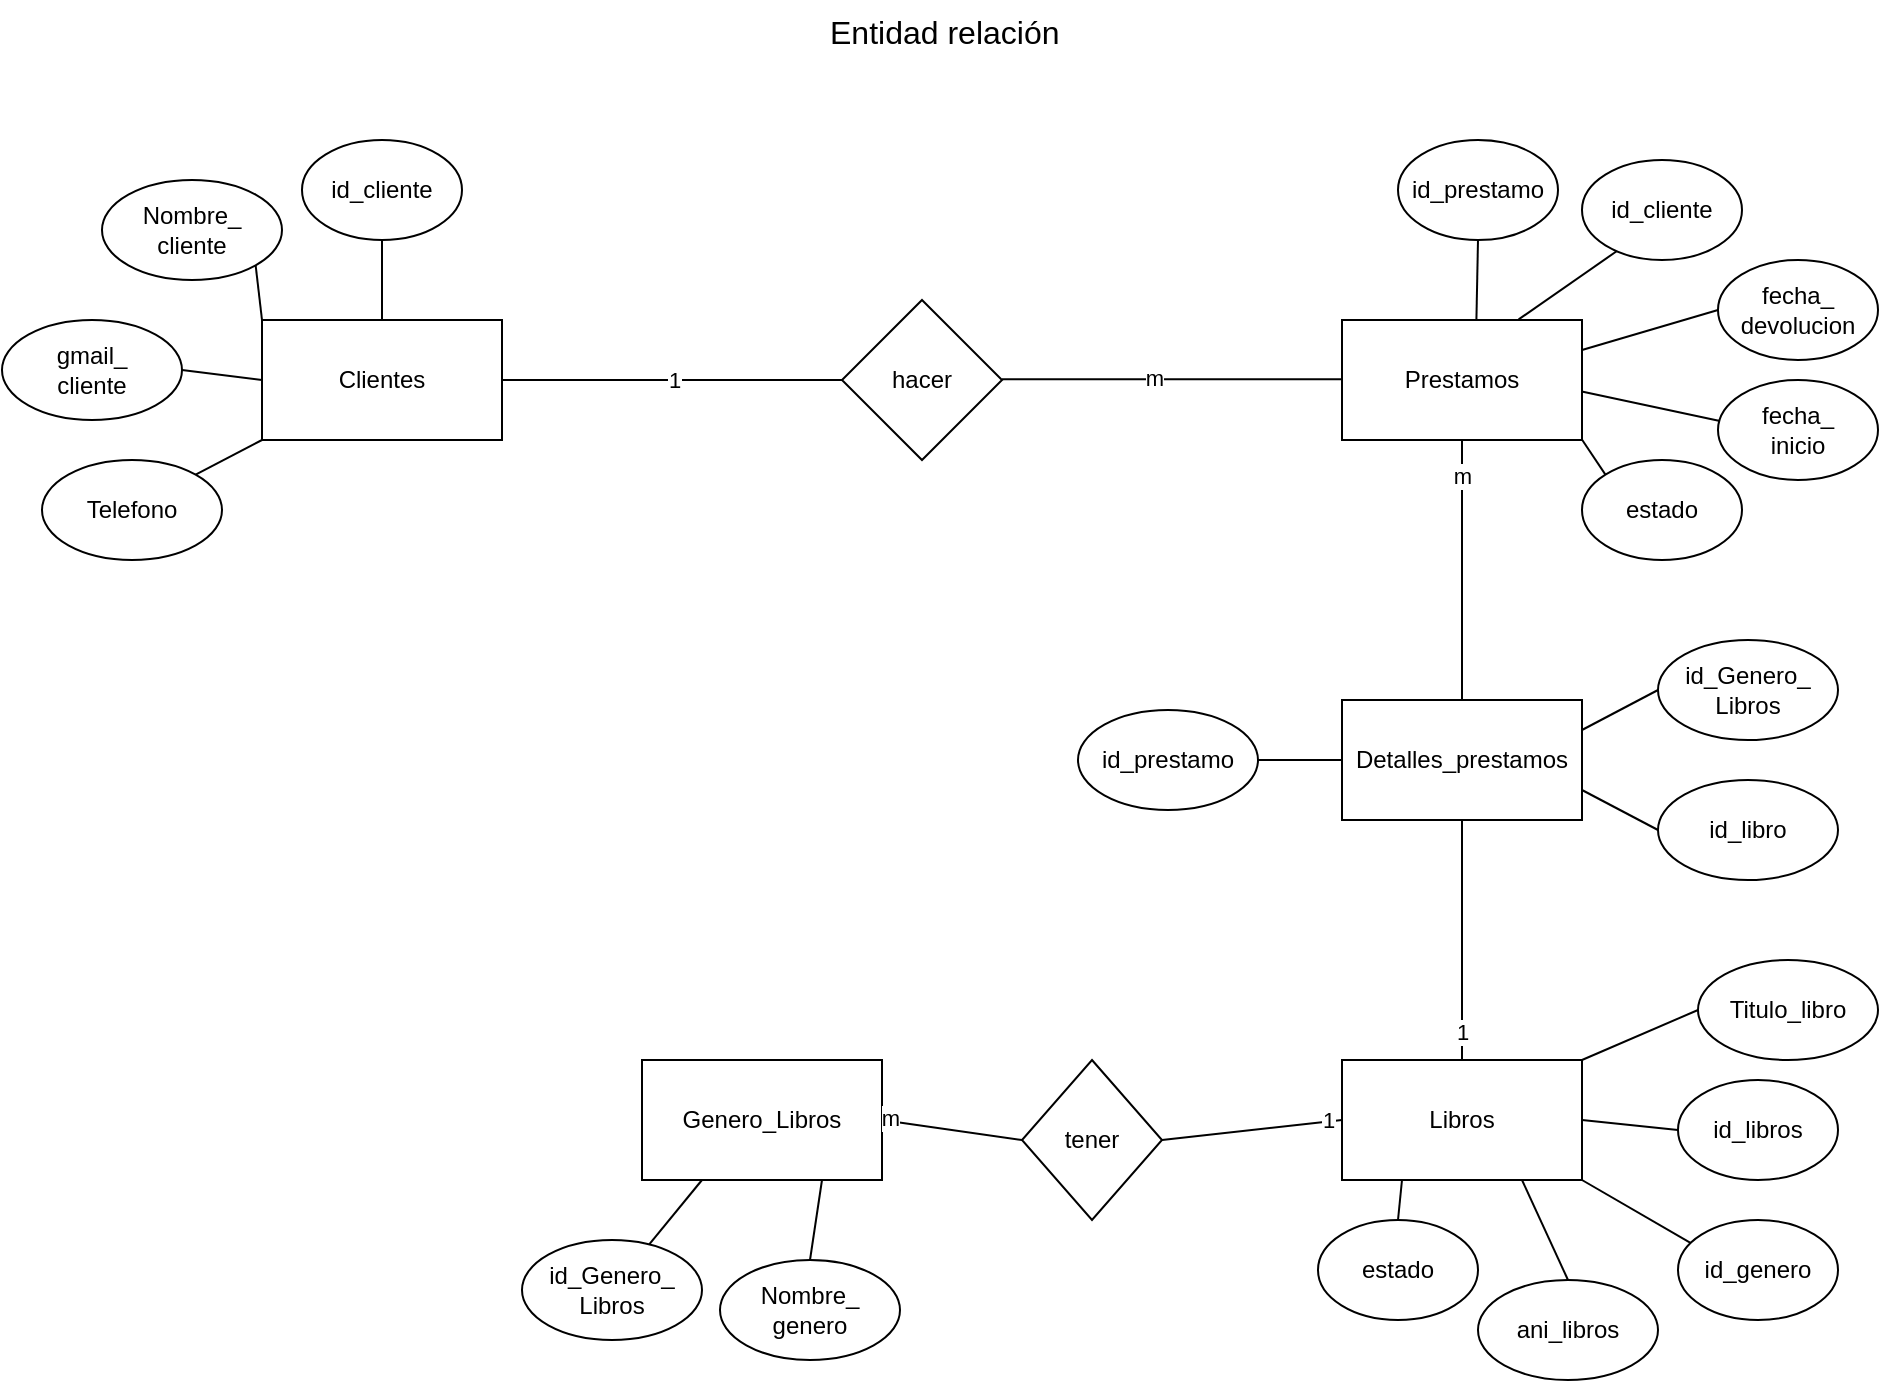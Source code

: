 <mxfile version="23.1.7" type="device">
  <diagram name="Página-1" id="WVZ4gG1SQ5Lka0zeEVl6">
    <mxGraphModel dx="1865" dy="680" grid="1" gridSize="10" guides="1" tooltips="1" connect="1" arrows="1" fold="1" page="1" pageScale="1" pageWidth="827" pageHeight="1169" math="0" shadow="0">
      <root>
        <mxCell id="0" />
        <mxCell id="1" parent="0" />
        <mxCell id="6V8urmeIRhS0I9QnA9Pa-1" value="Entidad relación" style="text;whiteSpace=wrap;fontSize=16;" parent="1" vertex="1">
          <mxGeometry x="352" y="80" width="124" height="20" as="geometry" />
        </mxCell>
        <mxCell id="6V8urmeIRhS0I9QnA9Pa-3" value="Genero_Libros" style="rounded=0;whiteSpace=wrap;html=1;" parent="1" vertex="1">
          <mxGeometry x="260" y="610" width="120" height="60" as="geometry" />
        </mxCell>
        <mxCell id="6V8urmeIRhS0I9QnA9Pa-4" value="Clientes" style="rounded=0;whiteSpace=wrap;html=1;" parent="1" vertex="1">
          <mxGeometry x="70" y="240" width="120" height="60" as="geometry" />
        </mxCell>
        <mxCell id="6V8urmeIRhS0I9QnA9Pa-5" value="Libros" style="rounded=0;whiteSpace=wrap;html=1;" parent="1" vertex="1">
          <mxGeometry x="610" y="610" width="120" height="60" as="geometry" />
        </mxCell>
        <mxCell id="6V8urmeIRhS0I9QnA9Pa-6" value="Prestamos" style="rounded=0;whiteSpace=wrap;html=1;" parent="1" vertex="1">
          <mxGeometry x="610" y="240" width="120" height="60" as="geometry" />
        </mxCell>
        <mxCell id="6V8urmeIRhS0I9QnA9Pa-7" value="Detalles_prestamos" style="rounded=0;whiteSpace=wrap;html=1;" parent="1" vertex="1">
          <mxGeometry x="610" y="430" width="120" height="60" as="geometry" />
        </mxCell>
        <mxCell id="6V8urmeIRhS0I9QnA9Pa-11" value="id_cliente" style="ellipse;whiteSpace=wrap;html=1;" parent="1" vertex="1">
          <mxGeometry x="90" y="150" width="80" height="50" as="geometry" />
        </mxCell>
        <mxCell id="6V8urmeIRhS0I9QnA9Pa-12" value="id_prestamo" style="ellipse;whiteSpace=wrap;html=1;" parent="1" vertex="1">
          <mxGeometry x="638" y="150" width="80" height="50" as="geometry" />
        </mxCell>
        <mxCell id="6V8urmeIRhS0I9QnA9Pa-13" value="id_libros" style="ellipse;whiteSpace=wrap;html=1;" parent="1" vertex="1">
          <mxGeometry x="778" y="620" width="80" height="50" as="geometry" />
        </mxCell>
        <mxCell id="6V8urmeIRhS0I9QnA9Pa-14" value="id_Genero_&lt;br&gt;Libros" style="ellipse;whiteSpace=wrap;html=1;" parent="1" vertex="1">
          <mxGeometry x="200" y="700" width="90" height="50" as="geometry" />
        </mxCell>
        <mxCell id="6V8urmeIRhS0I9QnA9Pa-16" value="Nombre_&lt;br&gt;cliente" style="ellipse;whiteSpace=wrap;html=1;" parent="1" vertex="1">
          <mxGeometry x="-10" y="170" width="90" height="50" as="geometry" />
        </mxCell>
        <mxCell id="6V8urmeIRhS0I9QnA9Pa-17" value="Telefono" style="ellipse;whiteSpace=wrap;html=1;" parent="1" vertex="1">
          <mxGeometry x="-40" y="310" width="90" height="50" as="geometry" />
        </mxCell>
        <mxCell id="6V8urmeIRhS0I9QnA9Pa-18" value="gmail_&lt;br&gt;cliente" style="ellipse;whiteSpace=wrap;html=1;" parent="1" vertex="1">
          <mxGeometry x="-60" y="240" width="90" height="50" as="geometry" />
        </mxCell>
        <mxCell id="6V8urmeIRhS0I9QnA9Pa-19" value="id_Genero_&lt;br&gt;Libros" style="ellipse;whiteSpace=wrap;html=1;" parent="1" vertex="1">
          <mxGeometry x="768" y="400" width="90" height="50" as="geometry" />
        </mxCell>
        <mxCell id="6V8urmeIRhS0I9QnA9Pa-20" value="Titulo_libro" style="ellipse;whiteSpace=wrap;html=1;" parent="1" vertex="1">
          <mxGeometry x="788" y="560" width="90" height="50" as="geometry" />
        </mxCell>
        <mxCell id="6V8urmeIRhS0I9QnA9Pa-21" value="ani_libros" style="ellipse;whiteSpace=wrap;html=1;" parent="1" vertex="1">
          <mxGeometry x="678" y="720" width="90" height="50" as="geometry" />
        </mxCell>
        <mxCell id="6V8urmeIRhS0I9QnA9Pa-22" value="Nombre_&lt;br&gt;genero" style="ellipse;whiteSpace=wrap;html=1;" parent="1" vertex="1">
          <mxGeometry x="299" y="710" width="90" height="50" as="geometry" />
        </mxCell>
        <mxCell id="6V8urmeIRhS0I9QnA9Pa-23" value="id_genero" style="ellipse;whiteSpace=wrap;html=1;" parent="1" vertex="1">
          <mxGeometry x="778" y="690" width="80" height="50" as="geometry" />
        </mxCell>
        <mxCell id="6V8urmeIRhS0I9QnA9Pa-24" value="estado" style="ellipse;whiteSpace=wrap;html=1;" parent="1" vertex="1">
          <mxGeometry x="598" y="690" width="80" height="50" as="geometry" />
        </mxCell>
        <mxCell id="6V8urmeIRhS0I9QnA9Pa-25" value="estado" style="ellipse;whiteSpace=wrap;html=1;" parent="1" vertex="1">
          <mxGeometry x="730" y="310" width="80" height="50" as="geometry" />
        </mxCell>
        <mxCell id="6V8urmeIRhS0I9QnA9Pa-26" value="fecha_&lt;br&gt;inicio" style="ellipse;whiteSpace=wrap;html=1;" parent="1" vertex="1">
          <mxGeometry x="798" y="270" width="80" height="50" as="geometry" />
        </mxCell>
        <mxCell id="6V8urmeIRhS0I9QnA9Pa-27" value="fecha_&lt;br&gt;devolucion" style="ellipse;whiteSpace=wrap;html=1;" parent="1" vertex="1">
          <mxGeometry x="798" y="210" width="80" height="50" as="geometry" />
        </mxCell>
        <mxCell id="6V8urmeIRhS0I9QnA9Pa-28" value="id_cliente" style="ellipse;whiteSpace=wrap;html=1;" parent="1" vertex="1">
          <mxGeometry x="730" y="160" width="80" height="50" as="geometry" />
        </mxCell>
        <mxCell id="6V8urmeIRhS0I9QnA9Pa-29" value="id_libro" style="ellipse;whiteSpace=wrap;html=1;" parent="1" vertex="1">
          <mxGeometry x="768" y="470" width="90" height="50" as="geometry" />
        </mxCell>
        <mxCell id="6V8urmeIRhS0I9QnA9Pa-30" value="id_prestamo" style="ellipse;whiteSpace=wrap;html=1;" parent="1" vertex="1">
          <mxGeometry x="478" y="435" width="90" height="50" as="geometry" />
        </mxCell>
        <mxCell id="6V8urmeIRhS0I9QnA9Pa-31" value="hacer" style="rhombus;whiteSpace=wrap;html=1;" parent="1" vertex="1">
          <mxGeometry x="360" y="230" width="80" height="80" as="geometry" />
        </mxCell>
        <mxCell id="6V8urmeIRhS0I9QnA9Pa-32" value="" style="endArrow=none;html=1;rounded=0;entryX=1;entryY=0.5;entryDx=0;entryDy=0;exitX=0;exitY=0.5;exitDx=0;exitDy=0;" parent="1" source="6V8urmeIRhS0I9QnA9Pa-31" target="6V8urmeIRhS0I9QnA9Pa-4" edge="1">
          <mxGeometry width="50" height="50" relative="1" as="geometry">
            <mxPoint x="90" y="360" as="sourcePoint" />
            <mxPoint x="140" y="310" as="targetPoint" />
          </mxGeometry>
        </mxCell>
        <mxCell id="6V8urmeIRhS0I9QnA9Pa-34" value="1" style="edgeLabel;html=1;align=center;verticalAlign=middle;resizable=0;points=[];" parent="6V8urmeIRhS0I9QnA9Pa-32" connectable="0" vertex="1">
          <mxGeometry x="-0.01" relative="1" as="geometry">
            <mxPoint as="offset" />
          </mxGeometry>
        </mxCell>
        <mxCell id="6V8urmeIRhS0I9QnA9Pa-33" value="" style="endArrow=none;html=1;rounded=0;entryX=1;entryY=0.5;entryDx=0;entryDy=0;exitX=0;exitY=0.5;exitDx=0;exitDy=0;" parent="1" edge="1">
          <mxGeometry width="50" height="50" relative="1" as="geometry">
            <mxPoint x="610" y="269.57" as="sourcePoint" />
            <mxPoint x="440" y="269.57" as="targetPoint" />
          </mxGeometry>
        </mxCell>
        <mxCell id="6V8urmeIRhS0I9QnA9Pa-35" value="m" style="edgeLabel;html=1;align=center;verticalAlign=middle;resizable=0;points=[];" parent="6V8urmeIRhS0I9QnA9Pa-33" connectable="0" vertex="1">
          <mxGeometry x="0.108" y="-1" relative="1" as="geometry">
            <mxPoint as="offset" />
          </mxGeometry>
        </mxCell>
        <mxCell id="6V8urmeIRhS0I9QnA9Pa-36" value="" style="endArrow=none;html=1;rounded=0;entryX=0.5;entryY=1;entryDx=0;entryDy=0;exitX=0.56;exitY=0.005;exitDx=0;exitDy=0;exitPerimeter=0;" parent="1" source="6V8urmeIRhS0I9QnA9Pa-6" target="6V8urmeIRhS0I9QnA9Pa-12" edge="1">
          <mxGeometry width="50" height="50" relative="1" as="geometry">
            <mxPoint x="460" y="370" as="sourcePoint" />
            <mxPoint x="510" y="320" as="targetPoint" />
          </mxGeometry>
        </mxCell>
        <mxCell id="6V8urmeIRhS0I9QnA9Pa-37" value="" style="endArrow=none;html=1;rounded=0;entryX=0.214;entryY=0.915;entryDx=0;entryDy=0;entryPerimeter=0;exitX=0.736;exitY=-0.005;exitDx=0;exitDy=0;exitPerimeter=0;" parent="1" source="6V8urmeIRhS0I9QnA9Pa-6" target="6V8urmeIRhS0I9QnA9Pa-28" edge="1">
          <mxGeometry width="50" height="50" relative="1" as="geometry">
            <mxPoint x="690" y="240" as="sourcePoint" />
            <mxPoint x="740" y="190" as="targetPoint" />
          </mxGeometry>
        </mxCell>
        <mxCell id="6V8urmeIRhS0I9QnA9Pa-38" value="" style="endArrow=none;html=1;rounded=0;entryX=0;entryY=0.5;entryDx=0;entryDy=0;exitX=1;exitY=0.25;exitDx=0;exitDy=0;" parent="1" source="6V8urmeIRhS0I9QnA9Pa-6" target="6V8urmeIRhS0I9QnA9Pa-27" edge="1">
          <mxGeometry width="50" height="50" relative="1" as="geometry">
            <mxPoint x="740" y="290" as="sourcePoint" />
            <mxPoint x="790" y="240" as="targetPoint" />
          </mxGeometry>
        </mxCell>
        <mxCell id="6V8urmeIRhS0I9QnA9Pa-39" value="" style="endArrow=none;html=1;rounded=0;entryX=0.012;entryY=0.41;entryDx=0;entryDy=0;entryPerimeter=0;exitX=0.999;exitY=0.596;exitDx=0;exitDy=0;exitPerimeter=0;" parent="1" source="6V8urmeIRhS0I9QnA9Pa-6" target="6V8urmeIRhS0I9QnA9Pa-26" edge="1">
          <mxGeometry width="50" height="50" relative="1" as="geometry">
            <mxPoint x="760" y="310" as="sourcePoint" />
            <mxPoint x="810" y="260" as="targetPoint" />
          </mxGeometry>
        </mxCell>
        <mxCell id="6V8urmeIRhS0I9QnA9Pa-40" value="" style="endArrow=none;html=1;rounded=0;entryX=0.999;entryY=0.994;entryDx=0;entryDy=0;entryPerimeter=0;exitX=0;exitY=0;exitDx=0;exitDy=0;" parent="1" source="6V8urmeIRhS0I9QnA9Pa-25" target="6V8urmeIRhS0I9QnA9Pa-6" edge="1">
          <mxGeometry width="50" height="50" relative="1" as="geometry">
            <mxPoint x="710" y="350" as="sourcePoint" />
            <mxPoint x="760" y="300" as="targetPoint" />
          </mxGeometry>
        </mxCell>
        <mxCell id="6V8urmeIRhS0I9QnA9Pa-41" value="" style="endArrow=none;html=1;rounded=0;entryX=1;entryY=1;entryDx=0;entryDy=0;" parent="1" target="6V8urmeIRhS0I9QnA9Pa-16" edge="1">
          <mxGeometry width="50" height="50" relative="1" as="geometry">
            <mxPoint x="70" y="240" as="sourcePoint" />
            <mxPoint x="50" y="230" as="targetPoint" />
          </mxGeometry>
        </mxCell>
        <mxCell id="6V8urmeIRhS0I9QnA9Pa-42" value="" style="endArrow=none;html=1;rounded=0;entryX=0;entryY=0.5;entryDx=0;entryDy=0;exitX=1;exitY=0.5;exitDx=0;exitDy=0;" parent="1" source="6V8urmeIRhS0I9QnA9Pa-18" target="6V8urmeIRhS0I9QnA9Pa-4" edge="1">
          <mxGeometry width="50" height="50" relative="1" as="geometry">
            <mxPoint y="300" as="sourcePoint" />
            <mxPoint x="50" y="250" as="targetPoint" />
          </mxGeometry>
        </mxCell>
        <mxCell id="6V8urmeIRhS0I9QnA9Pa-43" value="" style="endArrow=none;html=1;rounded=0;entryX=0;entryY=1;entryDx=0;entryDy=0;exitX=1;exitY=0;exitDx=0;exitDy=0;" parent="1" source="6V8urmeIRhS0I9QnA9Pa-17" target="6V8urmeIRhS0I9QnA9Pa-4" edge="1">
          <mxGeometry width="50" height="50" relative="1" as="geometry">
            <mxPoint x="30" y="350" as="sourcePoint" />
            <mxPoint x="80" y="300" as="targetPoint" />
          </mxGeometry>
        </mxCell>
        <mxCell id="6V8urmeIRhS0I9QnA9Pa-44" value="" style="endArrow=none;html=1;rounded=0;entryX=0.5;entryY=1;entryDx=0;entryDy=0;exitX=0.5;exitY=0;exitDx=0;exitDy=0;" parent="1" source="6V8urmeIRhS0I9QnA9Pa-4" target="6V8urmeIRhS0I9QnA9Pa-11" edge="1">
          <mxGeometry width="50" height="50" relative="1" as="geometry">
            <mxPoint x="90" y="260" as="sourcePoint" />
            <mxPoint x="140" y="210" as="targetPoint" />
          </mxGeometry>
        </mxCell>
        <mxCell id="6V8urmeIRhS0I9QnA9Pa-45" value="" style="endArrow=none;html=1;rounded=0;entryX=0.5;entryY=1;entryDx=0;entryDy=0;exitX=0.5;exitY=0;exitDx=0;exitDy=0;" parent="1" source="6V8urmeIRhS0I9QnA9Pa-7" target="6V8urmeIRhS0I9QnA9Pa-6" edge="1">
          <mxGeometry width="50" height="50" relative="1" as="geometry">
            <mxPoint x="600" y="390" as="sourcePoint" />
            <mxPoint x="650" y="340" as="targetPoint" />
          </mxGeometry>
        </mxCell>
        <mxCell id="6V8urmeIRhS0I9QnA9Pa-63" value="m" style="edgeLabel;html=1;align=center;verticalAlign=middle;resizable=0;points=[];" parent="6V8urmeIRhS0I9QnA9Pa-45" connectable="0" vertex="1">
          <mxGeometry x="0.725" relative="1" as="geometry">
            <mxPoint as="offset" />
          </mxGeometry>
        </mxCell>
        <mxCell id="6V8urmeIRhS0I9QnA9Pa-46" value="" style="endArrow=none;html=1;rounded=0;exitX=1;exitY=0.5;exitDx=0;exitDy=0;" parent="1" source="6V8urmeIRhS0I9QnA9Pa-30" edge="1">
          <mxGeometry width="50" height="50" relative="1" as="geometry">
            <mxPoint x="560" y="510" as="sourcePoint" />
            <mxPoint x="610" y="460" as="targetPoint" />
          </mxGeometry>
        </mxCell>
        <mxCell id="6V8urmeIRhS0I9QnA9Pa-47" value="" style="endArrow=none;html=1;rounded=0;entryX=0;entryY=0.5;entryDx=0;entryDy=0;exitX=1;exitY=0.75;exitDx=0;exitDy=0;" parent="1" source="6V8urmeIRhS0I9QnA9Pa-7" target="6V8urmeIRhS0I9QnA9Pa-29" edge="1">
          <mxGeometry width="50" height="50" relative="1" as="geometry">
            <mxPoint x="700" y="550" as="sourcePoint" />
            <mxPoint x="750" y="500" as="targetPoint" />
          </mxGeometry>
        </mxCell>
        <mxCell id="6V8urmeIRhS0I9QnA9Pa-48" value="" style="endArrow=none;html=1;rounded=0;entryX=0;entryY=0.5;entryDx=0;entryDy=0;exitX=1;exitY=0.25;exitDx=0;exitDy=0;" parent="1" source="6V8urmeIRhS0I9QnA9Pa-7" target="6V8urmeIRhS0I9QnA9Pa-19" edge="1">
          <mxGeometry width="50" height="50" relative="1" as="geometry">
            <mxPoint x="720" y="470" as="sourcePoint" />
            <mxPoint x="770" y="420" as="targetPoint" />
          </mxGeometry>
        </mxCell>
        <mxCell id="6V8urmeIRhS0I9QnA9Pa-49" value="" style="endArrow=none;html=1;rounded=0;entryX=0.5;entryY=1;entryDx=0;entryDy=0;exitX=0.5;exitY=0;exitDx=0;exitDy=0;" parent="1" source="6V8urmeIRhS0I9QnA9Pa-5" target="6V8urmeIRhS0I9QnA9Pa-7" edge="1">
          <mxGeometry width="50" height="50" relative="1" as="geometry">
            <mxPoint x="630" y="560" as="sourcePoint" />
            <mxPoint x="680" y="510" as="targetPoint" />
          </mxGeometry>
        </mxCell>
        <mxCell id="6V8urmeIRhS0I9QnA9Pa-64" value="1" style="edgeLabel;html=1;align=center;verticalAlign=middle;resizable=0;points=[];" parent="6V8urmeIRhS0I9QnA9Pa-49" connectable="0" vertex="1">
          <mxGeometry x="-0.769" relative="1" as="geometry">
            <mxPoint as="offset" />
          </mxGeometry>
        </mxCell>
        <mxCell id="6V8urmeIRhS0I9QnA9Pa-50" value="" style="endArrow=none;html=1;rounded=0;entryX=1;entryY=0;entryDx=0;entryDy=0;exitX=0;exitY=0.5;exitDx=0;exitDy=0;" parent="1" source="6V8urmeIRhS0I9QnA9Pa-20" target="6V8urmeIRhS0I9QnA9Pa-5" edge="1">
          <mxGeometry width="50" height="50" relative="1" as="geometry">
            <mxPoint x="670" y="720" as="sourcePoint" />
            <mxPoint x="720" y="670" as="targetPoint" />
          </mxGeometry>
        </mxCell>
        <mxCell id="6V8urmeIRhS0I9QnA9Pa-51" value="" style="endArrow=none;html=1;rounded=0;entryX=1;entryY=0.5;entryDx=0;entryDy=0;exitX=0;exitY=0.5;exitDx=0;exitDy=0;" parent="1" source="6V8urmeIRhS0I9QnA9Pa-13" target="6V8urmeIRhS0I9QnA9Pa-5" edge="1">
          <mxGeometry width="50" height="50" relative="1" as="geometry">
            <mxPoint x="720" y="710" as="sourcePoint" />
            <mxPoint x="770" y="660" as="targetPoint" />
          </mxGeometry>
        </mxCell>
        <mxCell id="6V8urmeIRhS0I9QnA9Pa-52" value="" style="endArrow=none;html=1;rounded=0;entryX=1;entryY=1;entryDx=0;entryDy=0;exitX=0.078;exitY=0.228;exitDx=0;exitDy=0;exitPerimeter=0;" parent="1" source="6V8urmeIRhS0I9QnA9Pa-23" target="6V8urmeIRhS0I9QnA9Pa-5" edge="1">
          <mxGeometry width="50" height="50" relative="1" as="geometry">
            <mxPoint x="680" y="710" as="sourcePoint" />
            <mxPoint x="730" y="660" as="targetPoint" />
          </mxGeometry>
        </mxCell>
        <mxCell id="6V8urmeIRhS0I9QnA9Pa-53" value="" style="endArrow=none;html=1;rounded=0;entryX=0.75;entryY=1;entryDx=0;entryDy=0;exitX=0.5;exitY=0;exitDx=0;exitDy=0;" parent="1" source="6V8urmeIRhS0I9QnA9Pa-21" target="6V8urmeIRhS0I9QnA9Pa-5" edge="1">
          <mxGeometry width="50" height="50" relative="1" as="geometry">
            <mxPoint x="670" y="730" as="sourcePoint" />
            <mxPoint x="720" y="680" as="targetPoint" />
          </mxGeometry>
        </mxCell>
        <mxCell id="6V8urmeIRhS0I9QnA9Pa-54" value="" style="endArrow=none;html=1;rounded=0;entryX=0.25;entryY=1;entryDx=0;entryDy=0;exitX=0.5;exitY=0;exitDx=0;exitDy=0;" parent="1" source="6V8urmeIRhS0I9QnA9Pa-24" target="6V8urmeIRhS0I9QnA9Pa-5" edge="1">
          <mxGeometry width="50" height="50" relative="1" as="geometry">
            <mxPoint x="610" y="720" as="sourcePoint" />
            <mxPoint x="660" y="670" as="targetPoint" />
          </mxGeometry>
        </mxCell>
        <mxCell id="6V8urmeIRhS0I9QnA9Pa-55" value="" style="endArrow=none;html=1;rounded=0;entryX=0;entryY=0.5;entryDx=0;entryDy=0;exitX=1;exitY=0.5;exitDx=0;exitDy=0;" parent="1" source="6V8urmeIRhS0I9QnA9Pa-59" target="6V8urmeIRhS0I9QnA9Pa-5" edge="1">
          <mxGeometry width="50" height="50" relative="1" as="geometry">
            <mxPoint x="510" y="690" as="sourcePoint" />
            <mxPoint x="560" y="640" as="targetPoint" />
          </mxGeometry>
        </mxCell>
        <mxCell id="6V8urmeIRhS0I9QnA9Pa-62" value="1" style="edgeLabel;html=1;align=center;verticalAlign=middle;resizable=0;points=[];" parent="6V8urmeIRhS0I9QnA9Pa-55" connectable="0" vertex="1">
          <mxGeometry x="0.842" y="1" relative="1" as="geometry">
            <mxPoint as="offset" />
          </mxGeometry>
        </mxCell>
        <mxCell id="6V8urmeIRhS0I9QnA9Pa-57" value="" style="endArrow=none;html=1;rounded=0;" parent="1" source="6V8urmeIRhS0I9QnA9Pa-14" edge="1">
          <mxGeometry width="50" height="50" relative="1" as="geometry">
            <mxPoint x="240" y="720" as="sourcePoint" />
            <mxPoint x="290" y="670" as="targetPoint" />
          </mxGeometry>
        </mxCell>
        <mxCell id="6V8urmeIRhS0I9QnA9Pa-58" value="" style="endArrow=none;html=1;rounded=0;exitX=0.5;exitY=0;exitDx=0;exitDy=0;" parent="1" source="6V8urmeIRhS0I9QnA9Pa-22" edge="1">
          <mxGeometry width="50" height="50" relative="1" as="geometry">
            <mxPoint x="300" y="720" as="sourcePoint" />
            <mxPoint x="350" y="670" as="targetPoint" />
          </mxGeometry>
        </mxCell>
        <mxCell id="DrMTTO9WDRkklKVKM3J--1" value="" style="endArrow=none;html=1;rounded=0;entryX=0;entryY=0.5;entryDx=0;entryDy=0;exitX=1;exitY=0.5;exitDx=0;exitDy=0;" edge="1" parent="1" source="6V8urmeIRhS0I9QnA9Pa-3" target="6V8urmeIRhS0I9QnA9Pa-59">
          <mxGeometry width="50" height="50" relative="1" as="geometry">
            <mxPoint x="380" y="640" as="sourcePoint" />
            <mxPoint x="610" y="640" as="targetPoint" />
          </mxGeometry>
        </mxCell>
        <mxCell id="DrMTTO9WDRkklKVKM3J--2" value="m" style="edgeLabel;html=1;align=center;verticalAlign=middle;resizable=0;points=[];" connectable="0" vertex="1" parent="DrMTTO9WDRkklKVKM3J--1">
          <mxGeometry x="-0.897" y="2" relative="1" as="geometry">
            <mxPoint as="offset" />
          </mxGeometry>
        </mxCell>
        <mxCell id="6V8urmeIRhS0I9QnA9Pa-59" value="tener" style="rhombus;whiteSpace=wrap;html=1;" parent="1" vertex="1">
          <mxGeometry x="450" y="610" width="70" height="80" as="geometry" />
        </mxCell>
      </root>
    </mxGraphModel>
  </diagram>
</mxfile>
